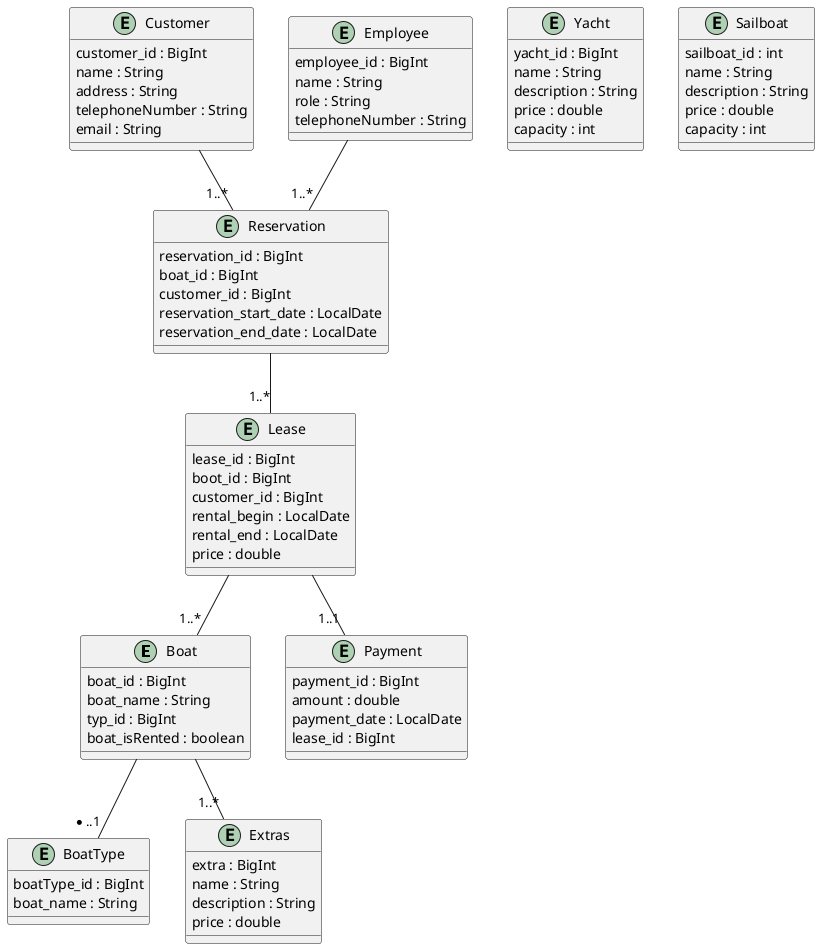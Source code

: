 @startuml
entity Boat {
    boat_id : BigInt
    boat_name : String
    typ_id : BigInt
    boat_isRented : boolean
}

entity Customer {
    customer_id : BigInt
    name : String
    address : String
    telephoneNumber : String
    email : String
}

entity Lease {
    lease_id : BigInt
    boot_id : BigInt
    customer_id : BigInt
    rental_begin : LocalDate
    rental_end : LocalDate
    price : double
}

entity Payment {
    payment_id : BigInt
    amount : double
    payment_date : LocalDate
    lease_id : BigInt
}

entity Employee {
    employee_id : BigInt
    name : String
    role : String
    telephoneNumber : String
}

entity Reservation {
    reservation_id : BigInt
    boat_id : BigInt
    customer_id : BigInt
    reservation_start_date : LocalDate
    reservation_end_date : LocalDate
}

entity BoatType {
    boatType_id : BigInt
    boat_name : String
}

entity Extras {
    extra : BigInt
    name : String
    description : String
    price : double
}

entity Yacht {
    yacht_id : BigInt
    name : String
    description : String
    price : double
    capacity : int
}

entity Sailboat {
    sailboat_id : int
    name : String
    description : String
    price : double
    capacity : int
}


' Beziehungen

Customer -- "1..*" Reservation
Employee -- "1..*" Reservation

Reservation -- "1..*" Lease
Lease -- "1..1" Payment

Lease -- "1..*" Boat

Boat -- "*..1" BoatType
Boat -- "1..*" Extras




@enduml
